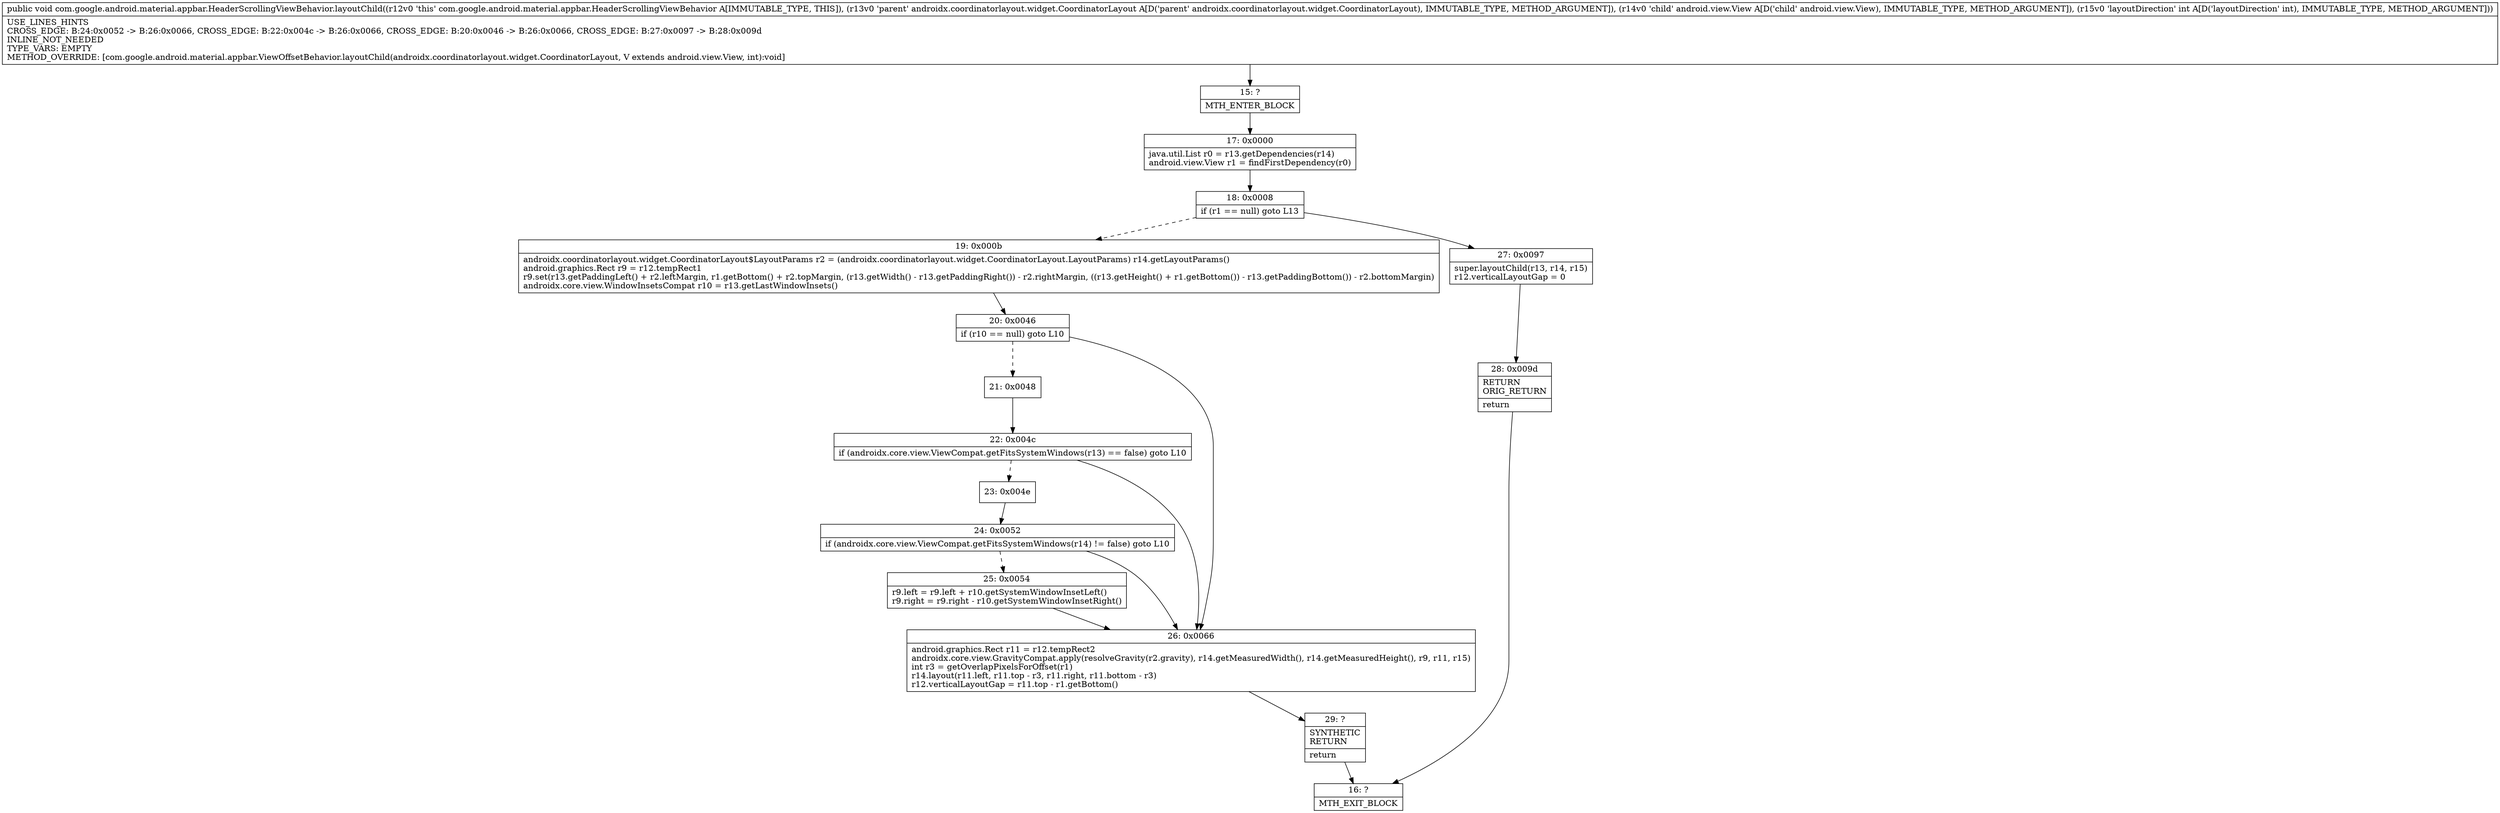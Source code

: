 digraph "CFG forcom.google.android.material.appbar.HeaderScrollingViewBehavior.layoutChild(Landroidx\/coordinatorlayout\/widget\/CoordinatorLayout;Landroid\/view\/View;I)V" {
Node_15 [shape=record,label="{15\:\ ?|MTH_ENTER_BLOCK\l}"];
Node_17 [shape=record,label="{17\:\ 0x0000|java.util.List r0 = r13.getDependencies(r14)\landroid.view.View r1 = findFirstDependency(r0)\l}"];
Node_18 [shape=record,label="{18\:\ 0x0008|if (r1 == null) goto L13\l}"];
Node_19 [shape=record,label="{19\:\ 0x000b|androidx.coordinatorlayout.widget.CoordinatorLayout$LayoutParams r2 = (androidx.coordinatorlayout.widget.CoordinatorLayout.LayoutParams) r14.getLayoutParams()\landroid.graphics.Rect r9 = r12.tempRect1\lr9.set(r13.getPaddingLeft() + r2.leftMargin, r1.getBottom() + r2.topMargin, (r13.getWidth() \- r13.getPaddingRight()) \- r2.rightMargin, ((r13.getHeight() + r1.getBottom()) \- r13.getPaddingBottom()) \- r2.bottomMargin)\landroidx.core.view.WindowInsetsCompat r10 = r13.getLastWindowInsets()\l}"];
Node_20 [shape=record,label="{20\:\ 0x0046|if (r10 == null) goto L10\l}"];
Node_21 [shape=record,label="{21\:\ 0x0048}"];
Node_22 [shape=record,label="{22\:\ 0x004c|if (androidx.core.view.ViewCompat.getFitsSystemWindows(r13) == false) goto L10\l}"];
Node_23 [shape=record,label="{23\:\ 0x004e}"];
Node_24 [shape=record,label="{24\:\ 0x0052|if (androidx.core.view.ViewCompat.getFitsSystemWindows(r14) != false) goto L10\l}"];
Node_25 [shape=record,label="{25\:\ 0x0054|r9.left = r9.left + r10.getSystemWindowInsetLeft()\lr9.right = r9.right \- r10.getSystemWindowInsetRight()\l}"];
Node_26 [shape=record,label="{26\:\ 0x0066|android.graphics.Rect r11 = r12.tempRect2\landroidx.core.view.GravityCompat.apply(resolveGravity(r2.gravity), r14.getMeasuredWidth(), r14.getMeasuredHeight(), r9, r11, r15)\lint r3 = getOverlapPixelsForOffset(r1)\lr14.layout(r11.left, r11.top \- r3, r11.right, r11.bottom \- r3)\lr12.verticalLayoutGap = r11.top \- r1.getBottom()\l}"];
Node_29 [shape=record,label="{29\:\ ?|SYNTHETIC\lRETURN\l|return\l}"];
Node_16 [shape=record,label="{16\:\ ?|MTH_EXIT_BLOCK\l}"];
Node_27 [shape=record,label="{27\:\ 0x0097|super.layoutChild(r13, r14, r15)\lr12.verticalLayoutGap = 0\l}"];
Node_28 [shape=record,label="{28\:\ 0x009d|RETURN\lORIG_RETURN\l|return\l}"];
MethodNode[shape=record,label="{public void com.google.android.material.appbar.HeaderScrollingViewBehavior.layoutChild((r12v0 'this' com.google.android.material.appbar.HeaderScrollingViewBehavior A[IMMUTABLE_TYPE, THIS]), (r13v0 'parent' androidx.coordinatorlayout.widget.CoordinatorLayout A[D('parent' androidx.coordinatorlayout.widget.CoordinatorLayout), IMMUTABLE_TYPE, METHOD_ARGUMENT]), (r14v0 'child' android.view.View A[D('child' android.view.View), IMMUTABLE_TYPE, METHOD_ARGUMENT]), (r15v0 'layoutDirection' int A[D('layoutDirection' int), IMMUTABLE_TYPE, METHOD_ARGUMENT]))  | USE_LINES_HINTS\lCROSS_EDGE: B:24:0x0052 \-\> B:26:0x0066, CROSS_EDGE: B:22:0x004c \-\> B:26:0x0066, CROSS_EDGE: B:20:0x0046 \-\> B:26:0x0066, CROSS_EDGE: B:27:0x0097 \-\> B:28:0x009d\lINLINE_NOT_NEEDED\lTYPE_VARS: EMPTY\lMETHOD_OVERRIDE: [com.google.android.material.appbar.ViewOffsetBehavior.layoutChild(androidx.coordinatorlayout.widget.CoordinatorLayout, V extends android.view.View, int):void]\l}"];
MethodNode -> Node_15;Node_15 -> Node_17;
Node_17 -> Node_18;
Node_18 -> Node_19[style=dashed];
Node_18 -> Node_27;
Node_19 -> Node_20;
Node_20 -> Node_21[style=dashed];
Node_20 -> Node_26;
Node_21 -> Node_22;
Node_22 -> Node_23[style=dashed];
Node_22 -> Node_26;
Node_23 -> Node_24;
Node_24 -> Node_25[style=dashed];
Node_24 -> Node_26;
Node_25 -> Node_26;
Node_26 -> Node_29;
Node_29 -> Node_16;
Node_27 -> Node_28;
Node_28 -> Node_16;
}

